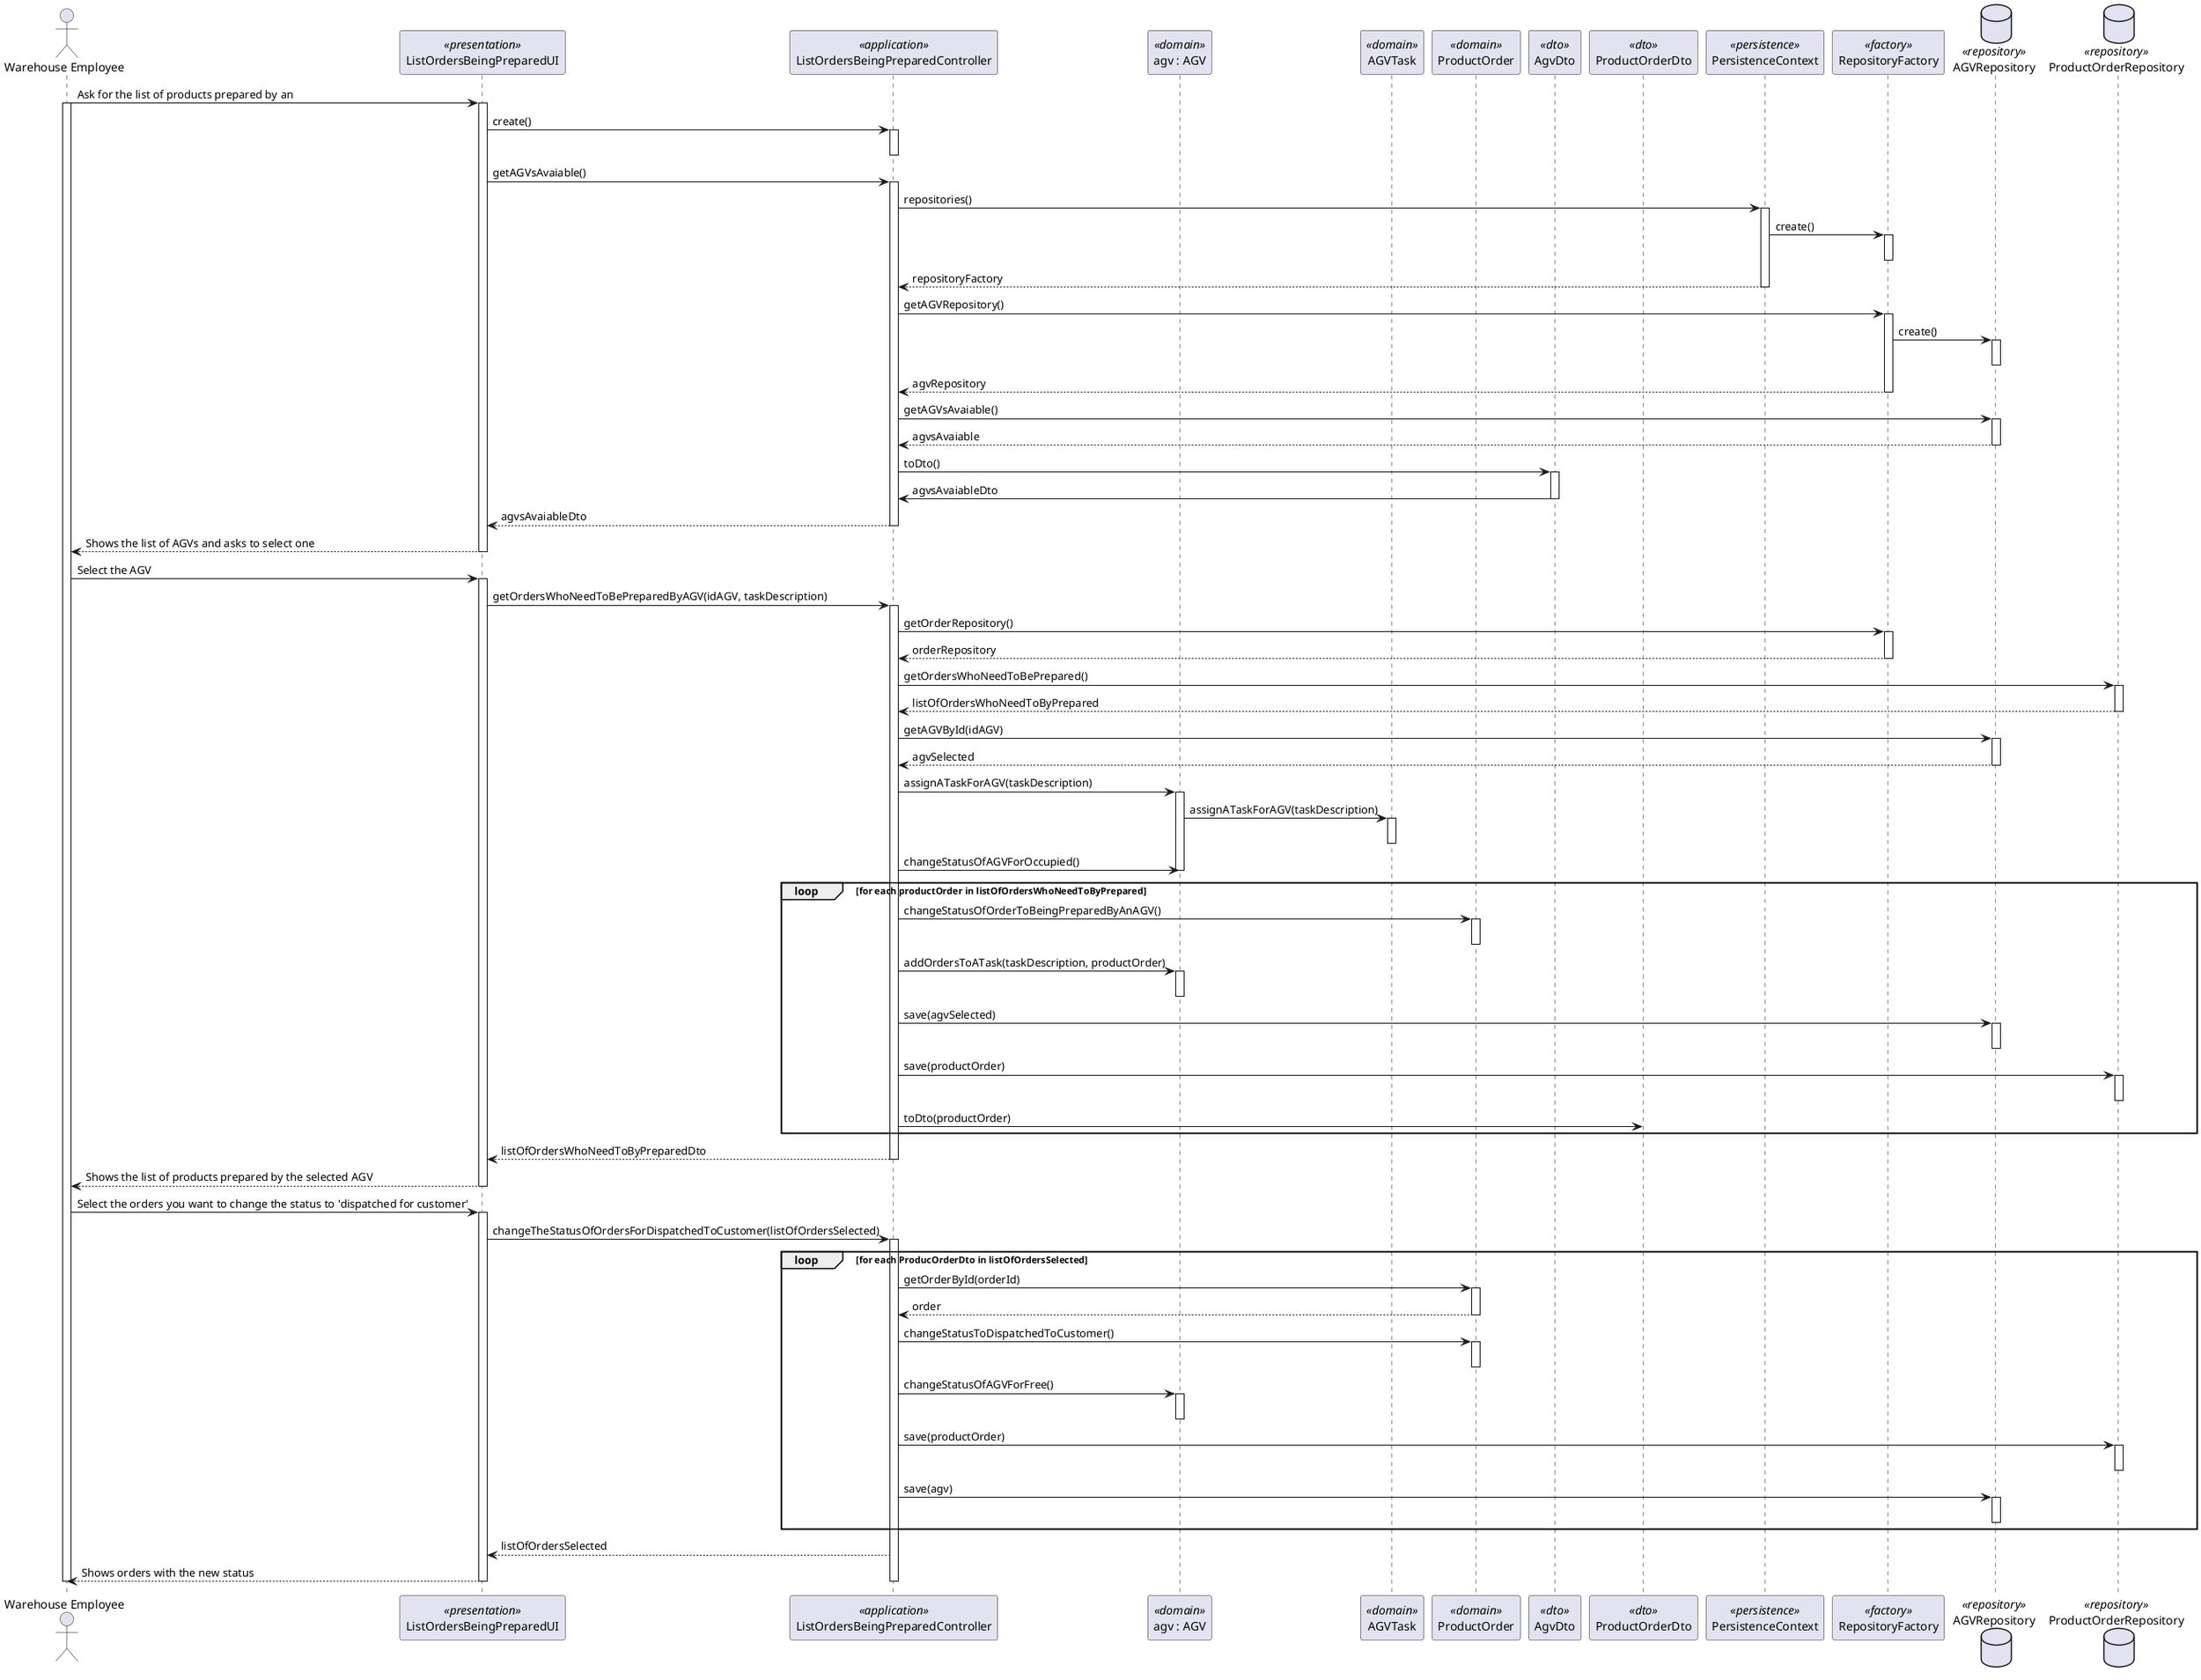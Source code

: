 @startuml
'http://plantuml.com/skinparam.html

actor "Warehouse Employee" as EMPLOYEE
participant ListOrdersBeingPreparedUI as UI <<presentation>>
participant ListOrdersBeingPreparedController as CONTROLLER <<application>>
participant "agv : AGV" as AGV <<domain>>
participant AGVTask as TASK <<domain>>
participant ProductOrder as ORDER <<domain>>
participant AgvDto as DTO_AGV <<dto>>
participant ProductOrderDto as DTO_ORDER <<dto>>
participant PersistenceContext as PERSISTENCE <<persistence>>
participant RepositoryFactory as FACTORY <<factory>>
database AGVRepository as REPOSITORY_AGV <<repository>>
database ProductOrderRepository as REPOSITORY_ORDERS <<repository>>

EMPLOYEE -> UI: Ask for the list of products prepared by an
activate EMPLOYEE
activate UI

UI -> CONTROLLER: create()

activate CONTROLLER
deactivate CONTROLLER

UI -> CONTROLLER : getAGVsAvaiable()
activate CONTROLLER

CONTROLLER -> PERSISTENCE : repositories()

activate PERSISTENCE

PERSISTENCE -> FACTORY : create()

activate FACTORY
deactivate FACTORY

PERSISTENCE --> CONTROLLER : repositoryFactory

deactivate PERSISTENCE

CONTROLLER -> FACTORY : getAGVRepository()

activate FACTORY

FACTORY -> REPOSITORY_AGV : create()

activate REPOSITORY_AGV
deactivate REPOSITORY_AGV

FACTORY --> CONTROLLER : agvRepository
deactivate FACTORY

CONTROLLER -> REPOSITORY_AGV : getAGVsAvaiable()

activate REPOSITORY_AGV

REPOSITORY_AGV --> CONTROLLER : agvsAvaiable

deactivate REPOSITORY_AGV

CONTROLLER -> DTO_AGV : toDto()

activate DTO_AGV

DTO_AGV -> CONTROLLER : agvsAvaiableDto

deactivate DTO_AGV

CONTROLLER --> UI : agvsAvaiableDto
deactivate CONTROLLER

UI --> EMPLOYEE: Shows the list of AGVs and asks to select one


deactivate CONTROLLER
deactivate UI

EMPLOYEE -> UI : Select the AGV

activate UI

UI -> CONTROLLER : getOrdersWhoNeedToBePreparedByAGV(idAGV, taskDescription)

activate CONTROLLER

CONTROLLER -> FACTORY : getOrderRepository()

activate FACTORY

FACTORY --> CONTROLLER : orderRepository

deactivate FACTORY

CONTROLLER -> REPOSITORY_ORDERS : getOrdersWhoNeedToBePrepared()

activate REPOSITORY_ORDERS

REPOSITORY_ORDERS --> CONTROLLER : listOfOrdersWhoNeedToByPrepared
deactivate REPOSITORY_ORDERS

CONTROLLER -> REPOSITORY_AGV : getAGVById(idAGV)
activate REPOSITORY_AGV

REPOSITORY_AGV --> CONTROLLER : agvSelected
deactivate REPOSITORY_AGV

CONTROLLER -> AGV : assignATaskForAGV(taskDescription)
activate AGV

AGV -> TASK : assignATaskForAGV(taskDescription)
activate TASK
deactivate TASK

CONTROLLER -> AGV : changeStatusOfAGVForOccupied()
deactivate AGV



loop for each productOrder in listOfOrdersWhoNeedToByPrepared
CONTROLLER -> ORDER : changeStatusOfOrderToBeingPreparedByAnAGV()
activate ORDER
deactivate ORDER

CONTROLLER -> AGV : addOrdersToATask(taskDescription, productOrder)
activate AGV
deactivate AGV
CONTROLLER -> REPOSITORY_AGV : save(agvSelected)
activate REPOSITORY_AGV
deactivate REPOSITORY_AGV
CONTROLLER -> REPOSITORY_ORDERS : save(productOrder)
activate REPOSITORY_ORDERS
deactivate REPOSITORY_ORDERS

CONTROLLER -> DTO_ORDER : toDto(productOrder)
end

CONTROLLER --> UI : listOfOrdersWhoNeedToByPreparedDto
deactivate CONTROLLER

UI --> EMPLOYEE : Shows the list of products prepared by the selected AGV

deactivate UI

EMPLOYEE -> UI : Select the orders you want to change the status to 'dispatched for customer'
activate UI

UI -> CONTROLLER : changeTheStatusOfOrdersForDispatchedToCustomer(listOfOrdersSelected)
activate CONTROLLER

loop for each ProducOrderDto in listOfOrdersSelected
CONTROLLER -> ORDER : getOrderById(orderId)
activate ORDER
ORDER --> CONTROLLER : order
deactivate ORDER

CONTROLLER -> ORDER : changeStatusToDispatchedToCustomer()
activate ORDER
deactivate ORDER

CONTROLLER -> AGV : changeStatusOfAGVForFree()
activate AGV
deactivate AGV

CONTROLLER -> REPOSITORY_ORDERS : save(productOrder)
activate REPOSITORY_ORDERS
deactivate REPOSITORY_ORDERS

CONTROLLER -> REPOSITORY_AGV : save(agv)
activate REPOSITORY_AGV
deactivate REPOSITORY_AGV
end loop

CONTROLLER --> UI : listOfOrdersSelected
UI --> EMPLOYEE : Shows orders with the new status

deactivate CONTROLLER
deactivate UI


deactivate EMPLOYEE

@enduml